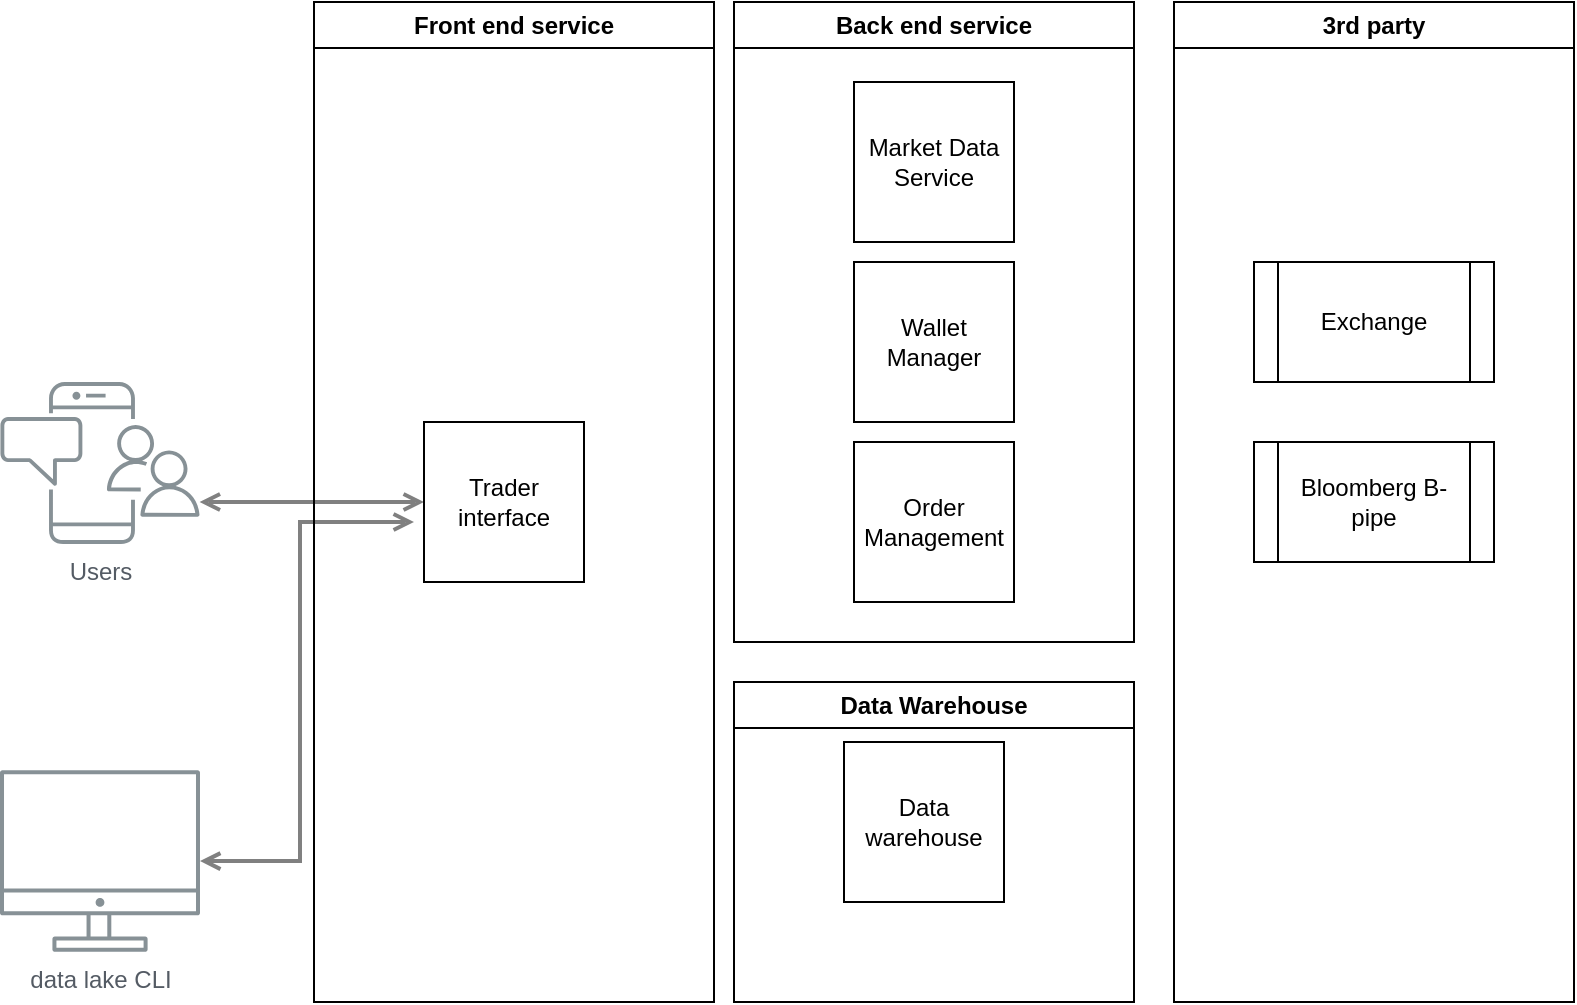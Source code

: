 <mxfile version="21.3.2" type="github">
  <diagram id="Ht1M8jgEwFfnCIfOTk4-" name="Page-1">
    <mxGraphModel dx="1036" dy="752" grid="1" gridSize="10" guides="1" tooltips="1" connect="1" arrows="1" fold="1" page="1" pageScale="1" pageWidth="1169" pageHeight="827" math="0" shadow="0">
      <root>
        <mxCell id="0" />
        <mxCell id="1" parent="0" />
        <mxCell id="UEzPUAAOIrF-is8g5C7q-128" style="edgeStyle=orthogonalEdgeStyle;rounded=0;orthogonalLoop=1;jettySize=auto;html=1;startArrow=open;startFill=0;endArrow=open;endFill=0;strokeWidth=2;strokeColor=#808080;" parent="1" source="UEzPUAAOIrF-is8g5C7q-109" edge="1">
          <mxGeometry relative="1" as="geometry">
            <Array as="points">
              <mxPoint x="483" y="480" />
              <mxPoint x="483" y="310" />
            </Array>
            <mxPoint x="540" y="310" as="targetPoint" />
          </mxGeometry>
        </mxCell>
        <mxCell id="UEzPUAAOIrF-is8g5C7q-127" style="edgeStyle=orthogonalEdgeStyle;rounded=0;orthogonalLoop=1;jettySize=auto;html=1;startArrow=open;startFill=0;endArrow=open;endFill=0;strokeWidth=2;strokeColor=#808080;entryX=0;entryY=0.5;entryDx=0;entryDy=0;" parent="1" source="UEzPUAAOIrF-is8g5C7q-110" target="Oj6Ag1BXf9ZlunEk1vQs-3" edge="1">
          <mxGeometry relative="1" as="geometry">
            <Array as="points">
              <mxPoint x="520" y="300" />
              <mxPoint x="520" y="300" />
            </Array>
            <mxPoint x="542" y="380" as="targetPoint" />
          </mxGeometry>
        </mxCell>
        <mxCell id="UEzPUAAOIrF-is8g5C7q-109" value="data lake CLI" style="outlineConnect=0;gradientColor=none;fontColor=#545B64;strokeColor=none;fillColor=#879196;dashed=0;verticalLabelPosition=bottom;verticalAlign=top;align=center;html=1;fontSize=12;fontStyle=0;aspect=fixed;shape=mxgraph.aws4.illustration_desktop;pointerEvents=1;labelBackgroundColor=#ffffff;" parent="1" vertex="1">
          <mxGeometry x="333" y="434" width="100" height="91" as="geometry" />
        </mxCell>
        <mxCell id="UEzPUAAOIrF-is8g5C7q-110" value="Users" style="outlineConnect=0;gradientColor=none;fontColor=#545B64;strokeColor=none;fillColor=#879196;dashed=0;verticalLabelPosition=bottom;verticalAlign=top;align=center;html=1;fontSize=12;fontStyle=0;aspect=fixed;shape=mxgraph.aws4.illustration_notification;pointerEvents=1;labelBackgroundColor=#ffffff;" parent="1" vertex="1">
          <mxGeometry x="333" y="240" width="100" height="81" as="geometry" />
        </mxCell>
        <mxCell id="Oj6Ag1BXf9ZlunEk1vQs-2" value="Front end service" style="swimlane;whiteSpace=wrap;html=1;" vertex="1" parent="1">
          <mxGeometry x="490" y="50" width="200" height="500" as="geometry" />
        </mxCell>
        <mxCell id="Oj6Ag1BXf9ZlunEk1vQs-3" value="Trader interface" style="whiteSpace=wrap;html=1;aspect=fixed;" vertex="1" parent="Oj6Ag1BXf9ZlunEk1vQs-2">
          <mxGeometry x="55" y="210" width="80" height="80" as="geometry" />
        </mxCell>
        <mxCell id="Oj6Ag1BXf9ZlunEk1vQs-4" value="Data Warehouse" style="swimlane;whiteSpace=wrap;html=1;" vertex="1" parent="1">
          <mxGeometry x="700" y="390" width="200" height="160" as="geometry" />
        </mxCell>
        <mxCell id="Oj6Ag1BXf9ZlunEk1vQs-6" value="Data warehouse" style="whiteSpace=wrap;html=1;aspect=fixed;" vertex="1" parent="Oj6Ag1BXf9ZlunEk1vQs-4">
          <mxGeometry x="55" y="30" width="80" height="80" as="geometry" />
        </mxCell>
        <mxCell id="Oj6Ag1BXf9ZlunEk1vQs-8" value="Back end service" style="swimlane;whiteSpace=wrap;html=1;" vertex="1" parent="1">
          <mxGeometry x="700" y="50" width="200" height="320" as="geometry" />
        </mxCell>
        <mxCell id="Oj6Ag1BXf9ZlunEk1vQs-9" value="Order Management" style="whiteSpace=wrap;html=1;aspect=fixed;" vertex="1" parent="Oj6Ag1BXf9ZlunEk1vQs-8">
          <mxGeometry x="60" y="220" width="80" height="80" as="geometry" />
        </mxCell>
        <mxCell id="Oj6Ag1BXf9ZlunEk1vQs-10" value="Wallet Manager" style="whiteSpace=wrap;html=1;aspect=fixed;" vertex="1" parent="Oj6Ag1BXf9ZlunEk1vQs-8">
          <mxGeometry x="60" y="130" width="80" height="80" as="geometry" />
        </mxCell>
        <mxCell id="Oj6Ag1BXf9ZlunEk1vQs-11" value="Market Data Service" style="whiteSpace=wrap;html=1;aspect=fixed;" vertex="1" parent="Oj6Ag1BXf9ZlunEk1vQs-8">
          <mxGeometry x="60" y="40" width="80" height="80" as="geometry" />
        </mxCell>
        <mxCell id="Oj6Ag1BXf9ZlunEk1vQs-13" value="3rd party" style="swimlane;whiteSpace=wrap;html=1;" vertex="1" parent="1">
          <mxGeometry x="920" y="50" width="200" height="500" as="geometry" />
        </mxCell>
        <mxCell id="Oj6Ag1BXf9ZlunEk1vQs-14" value="Exchange" style="shape=process;whiteSpace=wrap;html=1;backgroundOutline=1;" vertex="1" parent="Oj6Ag1BXf9ZlunEk1vQs-13">
          <mxGeometry x="40" y="130" width="120" height="60" as="geometry" />
        </mxCell>
        <mxCell id="Oj6Ag1BXf9ZlunEk1vQs-15" value="Bloomberg B-pipe" style="shape=process;whiteSpace=wrap;html=1;backgroundOutline=1;" vertex="1" parent="Oj6Ag1BXf9ZlunEk1vQs-13">
          <mxGeometry x="40" y="220" width="120" height="60" as="geometry" />
        </mxCell>
      </root>
    </mxGraphModel>
  </diagram>
</mxfile>
